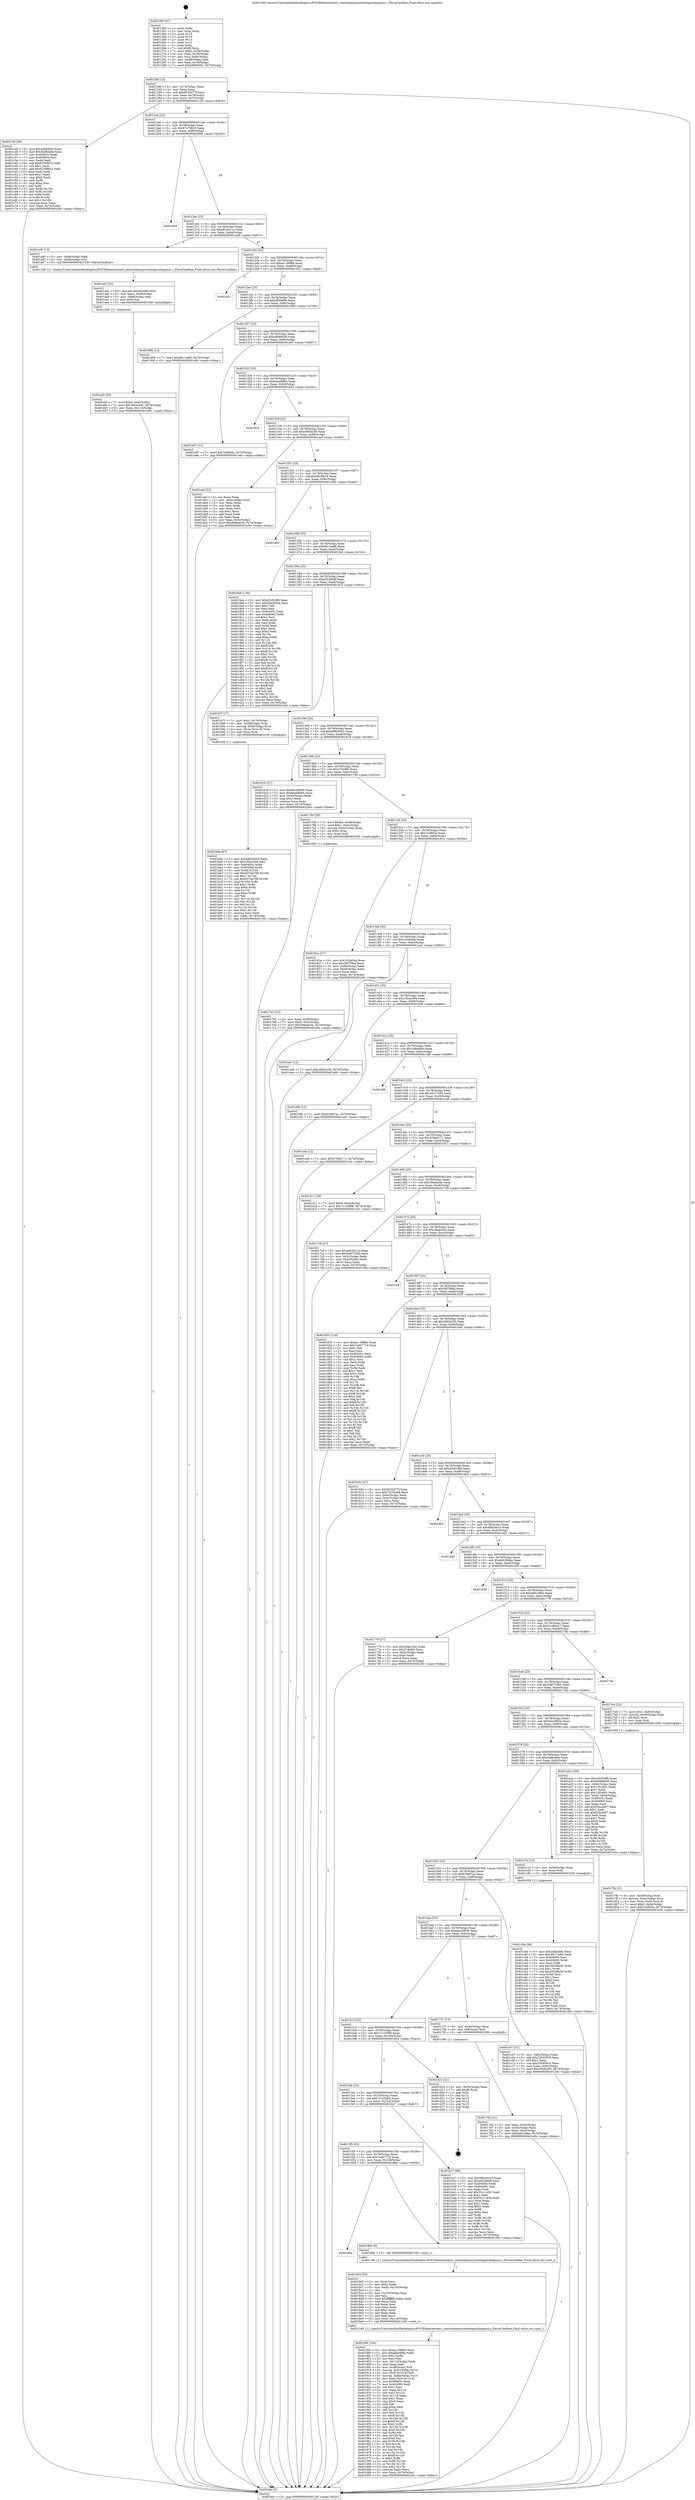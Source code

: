 digraph "0x401260" {
  label = "0x401260 (/mnt/c/Users/mathe/Desktop/tcc/POCII/binaries/extr_reactosbasesystemlogonuilogonui.c_ParseCmdline_Final-ollvm.out::main(0))"
  labelloc = "t"
  node[shape=record]

  Entry [label="",width=0.3,height=0.3,shape=circle,fillcolor=black,style=filled]
  "0x40128f" [label="{
     0x40128f [23]\l
     | [instrs]\l
     &nbsp;&nbsp;0x40128f \<+3\>: mov -0x74(%rbp),%eax\l
     &nbsp;&nbsp;0x401292 \<+2\>: mov %eax,%ecx\l
     &nbsp;&nbsp;0x401294 \<+6\>: sub $0x8533d77f,%ecx\l
     &nbsp;&nbsp;0x40129a \<+3\>: mov %eax,-0x78(%rbp)\l
     &nbsp;&nbsp;0x40129d \<+3\>: mov %ecx,-0x7c(%rbp)\l
     &nbsp;&nbsp;0x4012a0 \<+6\>: je 0000000000401c26 \<main+0x9c6\>\l
  }"]
  "0x401c26" [label="{
     0x401c26 [88]\l
     | [instrs]\l
     &nbsp;&nbsp;0x401c26 \<+5\>: mov $0x2dbd4bfc,%eax\l
     &nbsp;&nbsp;0x401c2b \<+5\>: mov $0x5ed6cbde,%ecx\l
     &nbsp;&nbsp;0x401c30 \<+7\>: mov 0x40405c,%edx\l
     &nbsp;&nbsp;0x401c37 \<+7\>: mov 0x404060,%esi\l
     &nbsp;&nbsp;0x401c3e \<+2\>: mov %edx,%edi\l
     &nbsp;&nbsp;0x401c40 \<+6\>: sub $0x62599f33,%edi\l
     &nbsp;&nbsp;0x401c46 \<+3\>: sub $0x1,%edi\l
     &nbsp;&nbsp;0x401c49 \<+6\>: add $0x62599f33,%edi\l
     &nbsp;&nbsp;0x401c4f \<+3\>: imul %edi,%edx\l
     &nbsp;&nbsp;0x401c52 \<+3\>: and $0x1,%edx\l
     &nbsp;&nbsp;0x401c55 \<+3\>: cmp $0x0,%edx\l
     &nbsp;&nbsp;0x401c58 \<+4\>: sete %r8b\l
     &nbsp;&nbsp;0x401c5c \<+3\>: cmp $0xa,%esi\l
     &nbsp;&nbsp;0x401c5f \<+4\>: setl %r9b\l
     &nbsp;&nbsp;0x401c63 \<+3\>: mov %r8b,%r10b\l
     &nbsp;&nbsp;0x401c66 \<+3\>: and %r9b,%r10b\l
     &nbsp;&nbsp;0x401c69 \<+3\>: xor %r9b,%r8b\l
     &nbsp;&nbsp;0x401c6c \<+3\>: or %r8b,%r10b\l
     &nbsp;&nbsp;0x401c6f \<+4\>: test $0x1,%r10b\l
     &nbsp;&nbsp;0x401c73 \<+3\>: cmovne %ecx,%eax\l
     &nbsp;&nbsp;0x401c76 \<+3\>: mov %eax,-0x74(%rbp)\l
     &nbsp;&nbsp;0x401c79 \<+5\>: jmp 0000000000401e0c \<main+0xbac\>\l
  }"]
  "0x4012a6" [label="{
     0x4012a6 [22]\l
     | [instrs]\l
     &nbsp;&nbsp;0x4012a6 \<+5\>: jmp 00000000004012ab \<main+0x4b\>\l
     &nbsp;&nbsp;0x4012ab \<+3\>: mov -0x78(%rbp),%eax\l
     &nbsp;&nbsp;0x4012ae \<+5\>: sub $0x87a79819,%eax\l
     &nbsp;&nbsp;0x4012b3 \<+3\>: mov %eax,-0x80(%rbp)\l
     &nbsp;&nbsp;0x4012b6 \<+6\>: je 00000000004016b9 \<main+0x459\>\l
  }"]
  Exit [label="",width=0.3,height=0.3,shape=circle,fillcolor=black,style=filled,peripheries=2]
  "0x4016b9" [label="{
     0x4016b9\l
  }", style=dashed]
  "0x4012bc" [label="{
     0x4012bc [25]\l
     | [instrs]\l
     &nbsp;&nbsp;0x4012bc \<+5\>: jmp 00000000004012c1 \<main+0x61\>\l
     &nbsp;&nbsp;0x4012c1 \<+3\>: mov -0x78(%rbp),%eax\l
     &nbsp;&nbsp;0x4012c4 \<+5\>: sub $0xa823e11e,%eax\l
     &nbsp;&nbsp;0x4012c9 \<+6\>: mov %eax,-0x84(%rbp)\l
     &nbsp;&nbsp;0x4012cf \<+6\>: je 0000000000401ad0 \<main+0x870\>\l
  }"]
  "0x401c8a" [label="{
     0x401c8a [94]\l
     | [instrs]\l
     &nbsp;&nbsp;0x401c8a \<+5\>: mov $0x2dbd4bfc,%ecx\l
     &nbsp;&nbsp;0x401c8f \<+5\>: mov $0x30c77e95,%edx\l
     &nbsp;&nbsp;0x401c94 \<+7\>: mov 0x40405c,%esi\l
     &nbsp;&nbsp;0x401c9b \<+8\>: mov 0x404060,%r8d\l
     &nbsp;&nbsp;0x401ca3 \<+3\>: mov %esi,%r9d\l
     &nbsp;&nbsp;0x401ca6 \<+7\>: add $0x35c08a36,%r9d\l
     &nbsp;&nbsp;0x401cad \<+4\>: sub $0x1,%r9d\l
     &nbsp;&nbsp;0x401cb1 \<+7\>: sub $0x35c08a36,%r9d\l
     &nbsp;&nbsp;0x401cb8 \<+4\>: imul %r9d,%esi\l
     &nbsp;&nbsp;0x401cbc \<+3\>: and $0x1,%esi\l
     &nbsp;&nbsp;0x401cbf \<+3\>: cmp $0x0,%esi\l
     &nbsp;&nbsp;0x401cc2 \<+4\>: sete %r10b\l
     &nbsp;&nbsp;0x401cc6 \<+4\>: cmp $0xa,%r8d\l
     &nbsp;&nbsp;0x401cca \<+4\>: setl %r11b\l
     &nbsp;&nbsp;0x401cce \<+3\>: mov %r10b,%bl\l
     &nbsp;&nbsp;0x401cd1 \<+3\>: and %r11b,%bl\l
     &nbsp;&nbsp;0x401cd4 \<+3\>: xor %r11b,%r10b\l
     &nbsp;&nbsp;0x401cd7 \<+3\>: or %r10b,%bl\l
     &nbsp;&nbsp;0x401cda \<+3\>: test $0x1,%bl\l
     &nbsp;&nbsp;0x401cdd \<+3\>: cmovne %edx,%ecx\l
     &nbsp;&nbsp;0x401ce0 \<+3\>: mov %ecx,-0x74(%rbp)\l
     &nbsp;&nbsp;0x401ce3 \<+5\>: jmp 0000000000401e0c \<main+0xbac\>\l
  }"]
  "0x401ad0" [label="{
     0x401ad0 [12]\l
     | [instrs]\l
     &nbsp;&nbsp;0x401ad0 \<+3\>: mov -0x48(%rbp),%edi\l
     &nbsp;&nbsp;0x401ad3 \<+4\>: mov -0x58(%rbp),%rsi\l
     &nbsp;&nbsp;0x401ad7 \<+5\>: call 0000000000401240 \<ParseCmdline\>\l
     | [calls]\l
     &nbsp;&nbsp;0x401240 \{1\} (/mnt/c/Users/mathe/Desktop/tcc/POCII/binaries/extr_reactosbasesystemlogonuilogonui.c_ParseCmdline_Final-ollvm.out::ParseCmdline)\l
  }"]
  "0x4012d5" [label="{
     0x4012d5 [25]\l
     | [instrs]\l
     &nbsp;&nbsp;0x4012d5 \<+5\>: jmp 00000000004012da \<main+0x7a\>\l
     &nbsp;&nbsp;0x4012da \<+3\>: mov -0x78(%rbp),%eax\l
     &nbsp;&nbsp;0x4012dd \<+5\>: sub $0xac13886a,%eax\l
     &nbsp;&nbsp;0x4012e2 \<+6\>: mov %eax,-0x88(%rbp)\l
     &nbsp;&nbsp;0x4012e8 \<+6\>: je 0000000000401d51 \<main+0xaf1\>\l
  }"]
  "0x401b9a" [label="{
     0x401b9a [97]\l
     | [instrs]\l
     &nbsp;&nbsp;0x401b9a \<+5\>: mov $0x48626e10,%edx\l
     &nbsp;&nbsp;0x401b9f \<+5\>: mov $0x192ac304,%esi\l
     &nbsp;&nbsp;0x401ba4 \<+8\>: mov 0x40405c,%r8d\l
     &nbsp;&nbsp;0x401bac \<+8\>: mov 0x404060,%r9d\l
     &nbsp;&nbsp;0x401bb4 \<+3\>: mov %r8d,%r10d\l
     &nbsp;&nbsp;0x401bb7 \<+7\>: add $0xd374a708,%r10d\l
     &nbsp;&nbsp;0x401bbe \<+4\>: sub $0x1,%r10d\l
     &nbsp;&nbsp;0x401bc2 \<+7\>: sub $0xd374a708,%r10d\l
     &nbsp;&nbsp;0x401bc9 \<+4\>: imul %r10d,%r8d\l
     &nbsp;&nbsp;0x401bcd \<+4\>: and $0x1,%r8d\l
     &nbsp;&nbsp;0x401bd1 \<+4\>: cmp $0x0,%r8d\l
     &nbsp;&nbsp;0x401bd5 \<+4\>: sete %r11b\l
     &nbsp;&nbsp;0x401bd9 \<+4\>: cmp $0xa,%r9d\l
     &nbsp;&nbsp;0x401bdd \<+3\>: setl %bl\l
     &nbsp;&nbsp;0x401be0 \<+3\>: mov %r11b,%r14b\l
     &nbsp;&nbsp;0x401be3 \<+3\>: and %bl,%r14b\l
     &nbsp;&nbsp;0x401be6 \<+3\>: xor %bl,%r11b\l
     &nbsp;&nbsp;0x401be9 \<+3\>: or %r11b,%r14b\l
     &nbsp;&nbsp;0x401bec \<+4\>: test $0x1,%r14b\l
     &nbsp;&nbsp;0x401bf0 \<+3\>: cmovne %esi,%edx\l
     &nbsp;&nbsp;0x401bf3 \<+3\>: mov %edx,-0x74(%rbp)\l
     &nbsp;&nbsp;0x401bf6 \<+5\>: jmp 0000000000401e0c \<main+0xbac\>\l
  }"]
  "0x401d51" [label="{
     0x401d51\l
  }", style=dashed]
  "0x4012ee" [label="{
     0x4012ee [25]\l
     | [instrs]\l
     &nbsp;&nbsp;0x4012ee \<+5\>: jmp 00000000004012f3 \<main+0x93\>\l
     &nbsp;&nbsp;0x4012f3 \<+3\>: mov -0x78(%rbp),%eax\l
     &nbsp;&nbsp;0x4012f6 \<+5\>: sub $0xafb94f9b,%eax\l
     &nbsp;&nbsp;0x4012fb \<+6\>: mov %eax,-0x8c(%rbp)\l
     &nbsp;&nbsp;0x401301 \<+6\>: je 0000000000401998 \<main+0x738\>\l
  }"]
  "0x401af3" [label="{
     0x401af3 [25]\l
     | [instrs]\l
     &nbsp;&nbsp;0x401af3 \<+7\>: movl $0x0,-0x6c(%rbp)\l
     &nbsp;&nbsp;0x401afa \<+7\>: movl $0x3fd3a305,-0x74(%rbp)\l
     &nbsp;&nbsp;0x401b01 \<+6\>: mov %eax,-0x114(%rbp)\l
     &nbsp;&nbsp;0x401b07 \<+5\>: jmp 0000000000401e0c \<main+0xbac\>\l
  }"]
  "0x401998" [label="{
     0x401998 [12]\l
     | [instrs]\l
     &nbsp;&nbsp;0x401998 \<+7\>: movl $0xd611a4f6,-0x74(%rbp)\l
     &nbsp;&nbsp;0x40199f \<+5\>: jmp 0000000000401e0c \<main+0xbac\>\l
  }"]
  "0x401307" [label="{
     0x401307 [25]\l
     | [instrs]\l
     &nbsp;&nbsp;0x401307 \<+5\>: jmp 000000000040130c \<main+0xac\>\l
     &nbsp;&nbsp;0x40130c \<+3\>: mov -0x78(%rbp),%eax\l
     &nbsp;&nbsp;0x40130f \<+5\>: sub $0xb9088506,%eax\l
     &nbsp;&nbsp;0x401314 \<+6\>: mov %eax,-0x90(%rbp)\l
     &nbsp;&nbsp;0x40131a \<+6\>: je 0000000000401a97 \<main+0x837\>\l
  }"]
  "0x401adc" [label="{
     0x401adc [23]\l
     | [instrs]\l
     &nbsp;&nbsp;0x401adc \<+10\>: movabs $0x4020b6,%rdi\l
     &nbsp;&nbsp;0x401ae6 \<+3\>: mov %eax,-0x68(%rbp)\l
     &nbsp;&nbsp;0x401ae9 \<+3\>: mov -0x68(%rbp),%esi\l
     &nbsp;&nbsp;0x401aec \<+2\>: mov $0x0,%al\l
     &nbsp;&nbsp;0x401aee \<+5\>: call 0000000000401040 \<printf@plt\>\l
     | [calls]\l
     &nbsp;&nbsp;0x401040 \{1\} (unknown)\l
  }"]
  "0x401a97" [label="{
     0x401a97 [12]\l
     | [instrs]\l
     &nbsp;&nbsp;0x401a97 \<+7\>: movl $0x7e3803a,-0x74(%rbp)\l
     &nbsp;&nbsp;0x401a9e \<+5\>: jmp 0000000000401e0c \<main+0xbac\>\l
  }"]
  "0x401320" [label="{
     0x401320 [25]\l
     | [instrs]\l
     &nbsp;&nbsp;0x401320 \<+5\>: jmp 0000000000401325 \<main+0xc5\>\l
     &nbsp;&nbsp;0x401325 \<+3\>: mov -0x78(%rbp),%eax\l
     &nbsp;&nbsp;0x401328 \<+5\>: sub $0xbea089b4,%eax\l
     &nbsp;&nbsp;0x40132d \<+6\>: mov %eax,-0x94(%rbp)\l
     &nbsp;&nbsp;0x401333 \<+6\>: je 0000000000401633 \<main+0x3d3\>\l
  }"]
  "0x4018f4" [label="{
     0x4018f4 [164]\l
     | [instrs]\l
     &nbsp;&nbsp;0x4018f4 \<+5\>: mov $0xac13886a,%ecx\l
     &nbsp;&nbsp;0x4018f9 \<+5\>: mov $0xafb94f9b,%edx\l
     &nbsp;&nbsp;0x4018fe \<+3\>: mov $0x1,%r8b\l
     &nbsp;&nbsp;0x401901 \<+2\>: xor %esi,%esi\l
     &nbsp;&nbsp;0x401903 \<+6\>: mov -0x110(%rbp),%edi\l
     &nbsp;&nbsp;0x401909 \<+3\>: imul %eax,%edi\l
     &nbsp;&nbsp;0x40190c \<+4\>: mov -0x58(%rbp),%r9\l
     &nbsp;&nbsp;0x401910 \<+4\>: movslq -0x5c(%rbp),%r10\l
     &nbsp;&nbsp;0x401914 \<+4\>: mov (%r9,%r10,8),%r9\l
     &nbsp;&nbsp;0x401918 \<+4\>: movslq -0x64(%rbp),%r10\l
     &nbsp;&nbsp;0x40191c \<+4\>: mov %edi,(%r9,%r10,4)\l
     &nbsp;&nbsp;0x401920 \<+7\>: mov 0x40405c,%eax\l
     &nbsp;&nbsp;0x401927 \<+7\>: mov 0x404060,%edi\l
     &nbsp;&nbsp;0x40192e \<+3\>: sub $0x1,%esi\l
     &nbsp;&nbsp;0x401931 \<+3\>: mov %eax,%r11d\l
     &nbsp;&nbsp;0x401934 \<+3\>: add %esi,%r11d\l
     &nbsp;&nbsp;0x401937 \<+4\>: imul %r11d,%eax\l
     &nbsp;&nbsp;0x40193b \<+3\>: and $0x1,%eax\l
     &nbsp;&nbsp;0x40193e \<+3\>: cmp $0x0,%eax\l
     &nbsp;&nbsp;0x401941 \<+3\>: sete %bl\l
     &nbsp;&nbsp;0x401944 \<+3\>: cmp $0xa,%edi\l
     &nbsp;&nbsp;0x401947 \<+4\>: setl %r14b\l
     &nbsp;&nbsp;0x40194b \<+3\>: mov %bl,%r15b\l
     &nbsp;&nbsp;0x40194e \<+4\>: xor $0xff,%r15b\l
     &nbsp;&nbsp;0x401952 \<+3\>: mov %r14b,%r12b\l
     &nbsp;&nbsp;0x401955 \<+4\>: xor $0xff,%r12b\l
     &nbsp;&nbsp;0x401959 \<+4\>: xor $0x0,%r8b\l
     &nbsp;&nbsp;0x40195d \<+3\>: mov %r15b,%r13b\l
     &nbsp;&nbsp;0x401960 \<+4\>: and $0x0,%r13b\l
     &nbsp;&nbsp;0x401964 \<+3\>: and %r8b,%bl\l
     &nbsp;&nbsp;0x401967 \<+3\>: mov %r12b,%al\l
     &nbsp;&nbsp;0x40196a \<+2\>: and $0x0,%al\l
     &nbsp;&nbsp;0x40196c \<+3\>: and %r8b,%r14b\l
     &nbsp;&nbsp;0x40196f \<+3\>: or %bl,%r13b\l
     &nbsp;&nbsp;0x401972 \<+3\>: or %r14b,%al\l
     &nbsp;&nbsp;0x401975 \<+3\>: xor %al,%r13b\l
     &nbsp;&nbsp;0x401978 \<+3\>: or %r12b,%r15b\l
     &nbsp;&nbsp;0x40197b \<+4\>: xor $0xff,%r15b\l
     &nbsp;&nbsp;0x40197f \<+4\>: or $0x0,%r8b\l
     &nbsp;&nbsp;0x401983 \<+3\>: and %r8b,%r15b\l
     &nbsp;&nbsp;0x401986 \<+3\>: or %r15b,%r13b\l
     &nbsp;&nbsp;0x401989 \<+4\>: test $0x1,%r13b\l
     &nbsp;&nbsp;0x40198d \<+3\>: cmovne %edx,%ecx\l
     &nbsp;&nbsp;0x401990 \<+3\>: mov %ecx,-0x74(%rbp)\l
     &nbsp;&nbsp;0x401993 \<+5\>: jmp 0000000000401e0c \<main+0xbac\>\l
  }"]
  "0x401633" [label="{
     0x401633\l
  }", style=dashed]
  "0x401339" [label="{
     0x401339 [25]\l
     | [instrs]\l
     &nbsp;&nbsp;0x401339 \<+5\>: jmp 000000000040133e \<main+0xde\>\l
     &nbsp;&nbsp;0x40133e \<+3\>: mov -0x78(%rbp),%eax\l
     &nbsp;&nbsp;0x401341 \<+5\>: sub $0xc0844e39,%eax\l
     &nbsp;&nbsp;0x401346 \<+6\>: mov %eax,-0x98(%rbp)\l
     &nbsp;&nbsp;0x40134c \<+6\>: je 0000000000401aaf \<main+0x84f\>\l
  }"]
  "0x4018c0" [label="{
     0x4018c0 [52]\l
     | [instrs]\l
     &nbsp;&nbsp;0x4018c0 \<+2\>: xor %ecx,%ecx\l
     &nbsp;&nbsp;0x4018c2 \<+5\>: mov $0x2,%edx\l
     &nbsp;&nbsp;0x4018c7 \<+6\>: mov %edx,-0x10c(%rbp)\l
     &nbsp;&nbsp;0x4018cd \<+1\>: cltd\l
     &nbsp;&nbsp;0x4018ce \<+6\>: mov -0x10c(%rbp),%esi\l
     &nbsp;&nbsp;0x4018d4 \<+2\>: idiv %esi\l
     &nbsp;&nbsp;0x4018d6 \<+6\>: imul $0xfffffffe,%edx,%edx\l
     &nbsp;&nbsp;0x4018dc \<+2\>: mov %ecx,%edi\l
     &nbsp;&nbsp;0x4018de \<+2\>: sub %edx,%edi\l
     &nbsp;&nbsp;0x4018e0 \<+2\>: mov %ecx,%edx\l
     &nbsp;&nbsp;0x4018e2 \<+3\>: sub $0x1,%edx\l
     &nbsp;&nbsp;0x4018e5 \<+2\>: add %edx,%edi\l
     &nbsp;&nbsp;0x4018e7 \<+2\>: sub %edi,%ecx\l
     &nbsp;&nbsp;0x4018e9 \<+6\>: mov %ecx,-0x110(%rbp)\l
     &nbsp;&nbsp;0x4018ef \<+5\>: call 0000000000401160 \<next_i\>\l
     | [calls]\l
     &nbsp;&nbsp;0x401160 \{1\} (/mnt/c/Users/mathe/Desktop/tcc/POCII/binaries/extr_reactosbasesystemlogonuilogonui.c_ParseCmdline_Final-ollvm.out::next_i)\l
  }"]
  "0x401aaf" [label="{
     0x401aaf [33]\l
     | [instrs]\l
     &nbsp;&nbsp;0x401aaf \<+2\>: xor %eax,%eax\l
     &nbsp;&nbsp;0x401ab1 \<+3\>: mov -0x5c(%rbp),%ecx\l
     &nbsp;&nbsp;0x401ab4 \<+2\>: mov %eax,%edx\l
     &nbsp;&nbsp;0x401ab6 \<+2\>: sub %ecx,%edx\l
     &nbsp;&nbsp;0x401ab8 \<+2\>: mov %eax,%ecx\l
     &nbsp;&nbsp;0x401aba \<+3\>: sub $0x1,%ecx\l
     &nbsp;&nbsp;0x401abd \<+2\>: add %ecx,%edx\l
     &nbsp;&nbsp;0x401abf \<+2\>: sub %edx,%eax\l
     &nbsp;&nbsp;0x401ac1 \<+3\>: mov %eax,-0x5c(%rbp)\l
     &nbsp;&nbsp;0x401ac4 \<+7\>: movl $0x398ade3b,-0x74(%rbp)\l
     &nbsp;&nbsp;0x401acb \<+5\>: jmp 0000000000401e0c \<main+0xbac\>\l
  }"]
  "0x401352" [label="{
     0x401352 [25]\l
     | [instrs]\l
     &nbsp;&nbsp;0x401352 \<+5\>: jmp 0000000000401357 \<main+0xf7\>\l
     &nbsp;&nbsp;0x401357 \<+3\>: mov -0x78(%rbp),%eax\l
     &nbsp;&nbsp;0x40135a \<+5\>: sub $0xc9c5fa1d,%eax\l
     &nbsp;&nbsp;0x40135f \<+6\>: mov %eax,-0x9c(%rbp)\l
     &nbsp;&nbsp;0x401365 \<+6\>: je 0000000000401d00 \<main+0xaa0\>\l
  }"]
  "0x40160e" [label="{
     0x40160e\l
  }", style=dashed]
  "0x401d00" [label="{
     0x401d00\l
  }", style=dashed]
  "0x40136b" [label="{
     0x40136b [25]\l
     | [instrs]\l
     &nbsp;&nbsp;0x40136b \<+5\>: jmp 0000000000401370 \<main+0x110\>\l
     &nbsp;&nbsp;0x401370 \<+3\>: mov -0x78(%rbp),%eax\l
     &nbsp;&nbsp;0x401373 \<+5\>: sub $0xd611a4f6,%eax\l
     &nbsp;&nbsp;0x401378 \<+6\>: mov %eax,-0xa0(%rbp)\l
     &nbsp;&nbsp;0x40137e \<+6\>: je 00000000004019a4 \<main+0x744\>\l
  }"]
  "0x4018bb" [label="{
     0x4018bb [5]\l
     | [instrs]\l
     &nbsp;&nbsp;0x4018bb \<+5\>: call 0000000000401160 \<next_i\>\l
     | [calls]\l
     &nbsp;&nbsp;0x401160 \{1\} (/mnt/c/Users/mathe/Desktop/tcc/POCII/binaries/extr_reactosbasesystemlogonuilogonui.c_ParseCmdline_Final-ollvm.out::next_i)\l
  }"]
  "0x4019a4" [label="{
     0x4019a4 [134]\l
     | [instrs]\l
     &nbsp;&nbsp;0x4019a4 \<+5\>: mov $0x43c918f8,%eax\l
     &nbsp;&nbsp;0x4019a9 \<+5\>: mov $0x5da28554,%ecx\l
     &nbsp;&nbsp;0x4019ae \<+2\>: mov $0x1,%dl\l
     &nbsp;&nbsp;0x4019b0 \<+2\>: xor %esi,%esi\l
     &nbsp;&nbsp;0x4019b2 \<+7\>: mov 0x40405c,%edi\l
     &nbsp;&nbsp;0x4019b9 \<+8\>: mov 0x404060,%r8d\l
     &nbsp;&nbsp;0x4019c1 \<+3\>: sub $0x1,%esi\l
     &nbsp;&nbsp;0x4019c4 \<+3\>: mov %edi,%r9d\l
     &nbsp;&nbsp;0x4019c7 \<+3\>: add %esi,%r9d\l
     &nbsp;&nbsp;0x4019ca \<+4\>: imul %r9d,%edi\l
     &nbsp;&nbsp;0x4019ce \<+3\>: and $0x1,%edi\l
     &nbsp;&nbsp;0x4019d1 \<+3\>: cmp $0x0,%edi\l
     &nbsp;&nbsp;0x4019d4 \<+4\>: sete %r10b\l
     &nbsp;&nbsp;0x4019d8 \<+4\>: cmp $0xa,%r8d\l
     &nbsp;&nbsp;0x4019dc \<+4\>: setl %r11b\l
     &nbsp;&nbsp;0x4019e0 \<+3\>: mov %r10b,%bl\l
     &nbsp;&nbsp;0x4019e3 \<+3\>: xor $0xff,%bl\l
     &nbsp;&nbsp;0x4019e6 \<+3\>: mov %r11b,%r14b\l
     &nbsp;&nbsp;0x4019e9 \<+4\>: xor $0xff,%r14b\l
     &nbsp;&nbsp;0x4019ed \<+3\>: xor $0x1,%dl\l
     &nbsp;&nbsp;0x4019f0 \<+3\>: mov %bl,%r15b\l
     &nbsp;&nbsp;0x4019f3 \<+4\>: and $0xff,%r15b\l
     &nbsp;&nbsp;0x4019f7 \<+3\>: and %dl,%r10b\l
     &nbsp;&nbsp;0x4019fa \<+3\>: mov %r14b,%r12b\l
     &nbsp;&nbsp;0x4019fd \<+4\>: and $0xff,%r12b\l
     &nbsp;&nbsp;0x401a01 \<+3\>: and %dl,%r11b\l
     &nbsp;&nbsp;0x401a04 \<+3\>: or %r10b,%r15b\l
     &nbsp;&nbsp;0x401a07 \<+3\>: or %r11b,%r12b\l
     &nbsp;&nbsp;0x401a0a \<+3\>: xor %r12b,%r15b\l
     &nbsp;&nbsp;0x401a0d \<+3\>: or %r14b,%bl\l
     &nbsp;&nbsp;0x401a10 \<+3\>: xor $0xff,%bl\l
     &nbsp;&nbsp;0x401a13 \<+3\>: or $0x1,%dl\l
     &nbsp;&nbsp;0x401a16 \<+2\>: and %dl,%bl\l
     &nbsp;&nbsp;0x401a18 \<+3\>: or %bl,%r15b\l
     &nbsp;&nbsp;0x401a1b \<+4\>: test $0x1,%r15b\l
     &nbsp;&nbsp;0x401a1f \<+3\>: cmovne %ecx,%eax\l
     &nbsp;&nbsp;0x401a22 \<+3\>: mov %eax,-0x74(%rbp)\l
     &nbsp;&nbsp;0x401a25 \<+5\>: jmp 0000000000401e0c \<main+0xbac\>\l
  }"]
  "0x401384" [label="{
     0x401384 [25]\l
     | [instrs]\l
     &nbsp;&nbsp;0x401384 \<+5\>: jmp 0000000000401389 \<main+0x129\>\l
     &nbsp;&nbsp;0x401389 \<+3\>: mov -0x78(%rbp),%eax\l
     &nbsp;&nbsp;0x40138c \<+5\>: sub $0xe0238edf,%eax\l
     &nbsp;&nbsp;0x401391 \<+6\>: mov %eax,-0xa4(%rbp)\l
     &nbsp;&nbsp;0x401397 \<+6\>: je 0000000000401b7f \<main+0x91f\>\l
  }"]
  "0x4015f5" [label="{
     0x4015f5 [25]\l
     | [instrs]\l
     &nbsp;&nbsp;0x4015f5 \<+5\>: jmp 00000000004015fa \<main+0x39a\>\l
     &nbsp;&nbsp;0x4015fa \<+3\>: mov -0x78(%rbp),%eax\l
     &nbsp;&nbsp;0x4015fd \<+5\>: sub $0x7a467719,%eax\l
     &nbsp;&nbsp;0x401602 \<+6\>: mov %eax,-0x108(%rbp)\l
     &nbsp;&nbsp;0x401608 \<+6\>: je 00000000004018bb \<main+0x65b\>\l
  }"]
  "0x401b7f" [label="{
     0x401b7f [27]\l
     | [instrs]\l
     &nbsp;&nbsp;0x401b7f \<+7\>: movl $0x1,-0x70(%rbp)\l
     &nbsp;&nbsp;0x401b86 \<+4\>: mov -0x58(%rbp),%rax\l
     &nbsp;&nbsp;0x401b8a \<+4\>: movslq -0x6c(%rbp),%rcx\l
     &nbsp;&nbsp;0x401b8e \<+4\>: mov (%rax,%rcx,8),%rax\l
     &nbsp;&nbsp;0x401b92 \<+3\>: mov %rax,%rdi\l
     &nbsp;&nbsp;0x401b95 \<+5\>: call 0000000000401030 \<free@plt\>\l
     | [calls]\l
     &nbsp;&nbsp;0x401030 \{1\} (unknown)\l
  }"]
  "0x40139d" [label="{
     0x40139d [25]\l
     | [instrs]\l
     &nbsp;&nbsp;0x40139d \<+5\>: jmp 00000000004013a2 \<main+0x142\>\l
     &nbsp;&nbsp;0x4013a2 \<+3\>: mov -0x78(%rbp),%eax\l
     &nbsp;&nbsp;0x4013a5 \<+5\>: sub $0xe990d062,%eax\l
     &nbsp;&nbsp;0x4013aa \<+6\>: mov %eax,-0xa8(%rbp)\l
     &nbsp;&nbsp;0x4013b0 \<+6\>: je 0000000000401618 \<main+0x3b8\>\l
  }"]
  "0x401b27" [label="{
     0x401b27 [88]\l
     | [instrs]\l
     &nbsp;&nbsp;0x401b27 \<+5\>: mov $0x48626e10,%eax\l
     &nbsp;&nbsp;0x401b2c \<+5\>: mov $0xe0238edf,%ecx\l
     &nbsp;&nbsp;0x401b31 \<+7\>: mov 0x40405c,%edx\l
     &nbsp;&nbsp;0x401b38 \<+7\>: mov 0x404060,%esi\l
     &nbsp;&nbsp;0x401b3f \<+2\>: mov %edx,%edi\l
     &nbsp;&nbsp;0x401b41 \<+6\>: add $0x55c11450,%edi\l
     &nbsp;&nbsp;0x401b47 \<+3\>: sub $0x1,%edi\l
     &nbsp;&nbsp;0x401b4a \<+6\>: sub $0x55c11450,%edi\l
     &nbsp;&nbsp;0x401b50 \<+3\>: imul %edi,%edx\l
     &nbsp;&nbsp;0x401b53 \<+3\>: and $0x1,%edx\l
     &nbsp;&nbsp;0x401b56 \<+3\>: cmp $0x0,%edx\l
     &nbsp;&nbsp;0x401b59 \<+4\>: sete %r8b\l
     &nbsp;&nbsp;0x401b5d \<+3\>: cmp $0xa,%esi\l
     &nbsp;&nbsp;0x401b60 \<+4\>: setl %r9b\l
     &nbsp;&nbsp;0x401b64 \<+3\>: mov %r8b,%r10b\l
     &nbsp;&nbsp;0x401b67 \<+3\>: and %r9b,%r10b\l
     &nbsp;&nbsp;0x401b6a \<+3\>: xor %r9b,%r8b\l
     &nbsp;&nbsp;0x401b6d \<+3\>: or %r8b,%r10b\l
     &nbsp;&nbsp;0x401b70 \<+4\>: test $0x1,%r10b\l
     &nbsp;&nbsp;0x401b74 \<+3\>: cmovne %ecx,%eax\l
     &nbsp;&nbsp;0x401b77 \<+3\>: mov %eax,-0x74(%rbp)\l
     &nbsp;&nbsp;0x401b7a \<+5\>: jmp 0000000000401e0c \<main+0xbac\>\l
  }"]
  "0x401618" [label="{
     0x401618 [27]\l
     | [instrs]\l
     &nbsp;&nbsp;0x401618 \<+5\>: mov $0x6bc30659,%eax\l
     &nbsp;&nbsp;0x40161d \<+5\>: mov $0xbea089b4,%ecx\l
     &nbsp;&nbsp;0x401622 \<+3\>: mov -0x30(%rbp),%edx\l
     &nbsp;&nbsp;0x401625 \<+3\>: cmp $0x2,%edx\l
     &nbsp;&nbsp;0x401628 \<+3\>: cmovne %ecx,%eax\l
     &nbsp;&nbsp;0x40162b \<+3\>: mov %eax,-0x74(%rbp)\l
     &nbsp;&nbsp;0x40162e \<+5\>: jmp 0000000000401e0c \<main+0xbac\>\l
  }"]
  "0x4013b6" [label="{
     0x4013b6 [25]\l
     | [instrs]\l
     &nbsp;&nbsp;0x4013b6 \<+5\>: jmp 00000000004013bb \<main+0x15b\>\l
     &nbsp;&nbsp;0x4013bb \<+3\>: mov -0x78(%rbp),%eax\l
     &nbsp;&nbsp;0x4013be \<+5\>: sub $0x27dcf6b,%eax\l
     &nbsp;&nbsp;0x4013c3 \<+6\>: mov %eax,-0xac(%rbp)\l
     &nbsp;&nbsp;0x4013c9 \<+6\>: je 0000000000401794 \<main+0x534\>\l
  }"]
  "0x401e0c" [label="{
     0x401e0c [5]\l
     | [instrs]\l
     &nbsp;&nbsp;0x401e0c \<+5\>: jmp 000000000040128f \<main+0x2f\>\l
  }"]
  "0x401260" [label="{
     0x401260 [47]\l
     | [instrs]\l
     &nbsp;&nbsp;0x401260 \<+1\>: push %rbp\l
     &nbsp;&nbsp;0x401261 \<+3\>: mov %rsp,%rbp\l
     &nbsp;&nbsp;0x401264 \<+2\>: push %r15\l
     &nbsp;&nbsp;0x401266 \<+2\>: push %r14\l
     &nbsp;&nbsp;0x401268 \<+2\>: push %r13\l
     &nbsp;&nbsp;0x40126a \<+2\>: push %r12\l
     &nbsp;&nbsp;0x40126c \<+1\>: push %rbx\l
     &nbsp;&nbsp;0x40126d \<+7\>: sub $0xf8,%rsp\l
     &nbsp;&nbsp;0x401274 \<+7\>: movl $0x0,-0x34(%rbp)\l
     &nbsp;&nbsp;0x40127b \<+3\>: mov %edi,-0x38(%rbp)\l
     &nbsp;&nbsp;0x40127e \<+4\>: mov %rsi,-0x40(%rbp)\l
     &nbsp;&nbsp;0x401282 \<+3\>: mov -0x38(%rbp),%edi\l
     &nbsp;&nbsp;0x401285 \<+3\>: mov %edi,-0x30(%rbp)\l
     &nbsp;&nbsp;0x401288 \<+7\>: movl $0xe990d062,-0x74(%rbp)\l
  }"]
  "0x4015dc" [label="{
     0x4015dc [25]\l
     | [instrs]\l
     &nbsp;&nbsp;0x4015dc \<+5\>: jmp 00000000004015e1 \<main+0x381\>\l
     &nbsp;&nbsp;0x4015e1 \<+3\>: mov -0x78(%rbp),%eax\l
     &nbsp;&nbsp;0x4015e4 \<+5\>: sub $0x72105ab4,%eax\l
     &nbsp;&nbsp;0x4015e9 \<+6\>: mov %eax,-0x104(%rbp)\l
     &nbsp;&nbsp;0x4015ef \<+6\>: je 0000000000401b27 \<main+0x8c7\>\l
  }"]
  "0x401794" [label="{
     0x401794 [30]\l
     | [instrs]\l
     &nbsp;&nbsp;0x401794 \<+7\>: movl $0x64,-0x48(%rbp)\l
     &nbsp;&nbsp;0x40179b \<+7\>: movl $0x1,-0x4c(%rbp)\l
     &nbsp;&nbsp;0x4017a2 \<+4\>: movslq -0x4c(%rbp),%rax\l
     &nbsp;&nbsp;0x4017a6 \<+4\>: shl $0x3,%rax\l
     &nbsp;&nbsp;0x4017aa \<+3\>: mov %rax,%rdi\l
     &nbsp;&nbsp;0x4017ad \<+5\>: call 0000000000401050 \<malloc@plt\>\l
     | [calls]\l
     &nbsp;&nbsp;0x401050 \{1\} (unknown)\l
  }"]
  "0x4013cf" [label="{
     0x4013cf [25]\l
     | [instrs]\l
     &nbsp;&nbsp;0x4013cf \<+5\>: jmp 00000000004013d4 \<main+0x174\>\l
     &nbsp;&nbsp;0x4013d4 \<+3\>: mov -0x78(%rbp),%eax\l
     &nbsp;&nbsp;0x4013d7 \<+5\>: sub $0x7e3803a,%eax\l
     &nbsp;&nbsp;0x4013dc \<+6\>: mov %eax,-0xb0(%rbp)\l
     &nbsp;&nbsp;0x4013e2 \<+6\>: je 000000000040181a \<main+0x5ba\>\l
  }"]
  "0x401d24" [label="{
     0x401d24 [21]\l
     | [instrs]\l
     &nbsp;&nbsp;0x401d24 \<+3\>: mov -0x34(%rbp),%eax\l
     &nbsp;&nbsp;0x401d27 \<+7\>: add $0xf8,%rsp\l
     &nbsp;&nbsp;0x401d2e \<+1\>: pop %rbx\l
     &nbsp;&nbsp;0x401d2f \<+2\>: pop %r12\l
     &nbsp;&nbsp;0x401d31 \<+2\>: pop %r13\l
     &nbsp;&nbsp;0x401d33 \<+2\>: pop %r14\l
     &nbsp;&nbsp;0x401d35 \<+2\>: pop %r15\l
     &nbsp;&nbsp;0x401d37 \<+1\>: pop %rbp\l
     &nbsp;&nbsp;0x401d38 \<+1\>: ret\l
  }"]
  "0x40181a" [label="{
     0x40181a [27]\l
     | [instrs]\l
     &nbsp;&nbsp;0x40181a \<+5\>: mov $0x101fe30a,%eax\l
     &nbsp;&nbsp;0x40181f \<+5\>: mov $0x3f67f9bd,%ecx\l
     &nbsp;&nbsp;0x401824 \<+3\>: mov -0x64(%rbp),%edx\l
     &nbsp;&nbsp;0x401827 \<+3\>: cmp -0x60(%rbp),%edx\l
     &nbsp;&nbsp;0x40182a \<+3\>: cmovl %ecx,%eax\l
     &nbsp;&nbsp;0x40182d \<+3\>: mov %eax,-0x74(%rbp)\l
     &nbsp;&nbsp;0x401830 \<+5\>: jmp 0000000000401e0c \<main+0xbac\>\l
  }"]
  "0x4013e8" [label="{
     0x4013e8 [25]\l
     | [instrs]\l
     &nbsp;&nbsp;0x4013e8 \<+5\>: jmp 00000000004013ed \<main+0x18d\>\l
     &nbsp;&nbsp;0x4013ed \<+3\>: mov -0x78(%rbp),%eax\l
     &nbsp;&nbsp;0x4013f0 \<+5\>: sub $0x101fe30a,%eax\l
     &nbsp;&nbsp;0x4013f5 \<+6\>: mov %eax,-0xb4(%rbp)\l
     &nbsp;&nbsp;0x4013fb \<+6\>: je 0000000000401aa3 \<main+0x843\>\l
  }"]
  "0x4017fb" [label="{
     0x4017fb [31]\l
     | [instrs]\l
     &nbsp;&nbsp;0x4017fb \<+4\>: mov -0x58(%rbp),%rdi\l
     &nbsp;&nbsp;0x4017ff \<+4\>: movslq -0x5c(%rbp),%rcx\l
     &nbsp;&nbsp;0x401803 \<+4\>: mov %rax,(%rdi,%rcx,8)\l
     &nbsp;&nbsp;0x401807 \<+7\>: movl $0x0,-0x64(%rbp)\l
     &nbsp;&nbsp;0x40180e \<+7\>: movl $0x7e3803a,-0x74(%rbp)\l
     &nbsp;&nbsp;0x401815 \<+5\>: jmp 0000000000401e0c \<main+0xbac\>\l
  }"]
  "0x401aa3" [label="{
     0x401aa3 [12]\l
     | [instrs]\l
     &nbsp;&nbsp;0x401aa3 \<+7\>: movl $0xc0844e39,-0x74(%rbp)\l
     &nbsp;&nbsp;0x401aaa \<+5\>: jmp 0000000000401e0c \<main+0xbac\>\l
  }"]
  "0x401401" [label="{
     0x401401 [25]\l
     | [instrs]\l
     &nbsp;&nbsp;0x401401 \<+5\>: jmp 0000000000401406 \<main+0x1a6\>\l
     &nbsp;&nbsp;0x401406 \<+3\>: mov -0x78(%rbp),%eax\l
     &nbsp;&nbsp;0x401409 \<+5\>: sub $0x192ac304,%eax\l
     &nbsp;&nbsp;0x40140e \<+6\>: mov %eax,-0xb8(%rbp)\l
     &nbsp;&nbsp;0x401414 \<+6\>: je 0000000000401bfb \<main+0x99b\>\l
  }"]
  "0x4017b2" [label="{
     0x4017b2 [23]\l
     | [instrs]\l
     &nbsp;&nbsp;0x4017b2 \<+4\>: mov %rax,-0x58(%rbp)\l
     &nbsp;&nbsp;0x4017b6 \<+7\>: movl $0x0,-0x5c(%rbp)\l
     &nbsp;&nbsp;0x4017bd \<+7\>: movl $0x398ade3b,-0x74(%rbp)\l
     &nbsp;&nbsp;0x4017c4 \<+5\>: jmp 0000000000401e0c \<main+0xbac\>\l
  }"]
  "0x401bfb" [label="{
     0x401bfb [12]\l
     | [instrs]\l
     &nbsp;&nbsp;0x401bfb \<+7\>: movl $0x62fe07ac,-0x74(%rbp)\l
     &nbsp;&nbsp;0x401c02 \<+5\>: jmp 0000000000401e0c \<main+0xbac\>\l
  }"]
  "0x40141a" [label="{
     0x40141a [25]\l
     | [instrs]\l
     &nbsp;&nbsp;0x40141a \<+5\>: jmp 000000000040141f \<main+0x1bf\>\l
     &nbsp;&nbsp;0x40141f \<+3\>: mov -0x78(%rbp),%eax\l
     &nbsp;&nbsp;0x401422 \<+5\>: sub $0x2dbd4bfc,%eax\l
     &nbsp;&nbsp;0x401427 \<+6\>: mov %eax,-0xbc(%rbp)\l
     &nbsp;&nbsp;0x40142d \<+6\>: je 0000000000401df9 \<main+0xb99\>\l
  }"]
  "0x401764" [label="{
     0x401764 [21]\l
     | [instrs]\l
     &nbsp;&nbsp;0x401764 \<+3\>: mov %eax,-0x44(%rbp)\l
     &nbsp;&nbsp;0x401767 \<+3\>: mov -0x44(%rbp),%eax\l
     &nbsp;&nbsp;0x40176a \<+3\>: mov %eax,-0x2c(%rbp)\l
     &nbsp;&nbsp;0x40176d \<+7\>: movl $0x4d61e6be,-0x74(%rbp)\l
     &nbsp;&nbsp;0x401774 \<+5\>: jmp 0000000000401e0c \<main+0xbac\>\l
  }"]
  "0x401df9" [label="{
     0x401df9\l
  }", style=dashed]
  "0x401433" [label="{
     0x401433 [25]\l
     | [instrs]\l
     &nbsp;&nbsp;0x401433 \<+5\>: jmp 0000000000401438 \<main+0x1d8\>\l
     &nbsp;&nbsp;0x401438 \<+3\>: mov -0x78(%rbp),%eax\l
     &nbsp;&nbsp;0x40143b \<+5\>: sub $0x30c77e95,%eax\l
     &nbsp;&nbsp;0x401440 \<+6\>: mov %eax,-0xc0(%rbp)\l
     &nbsp;&nbsp;0x401446 \<+6\>: je 0000000000401ce8 \<main+0xa88\>\l
  }"]
  "0x4015c3" [label="{
     0x4015c3 [25]\l
     | [instrs]\l
     &nbsp;&nbsp;0x4015c3 \<+5\>: jmp 00000000004015c8 \<main+0x368\>\l
     &nbsp;&nbsp;0x4015c8 \<+3\>: mov -0x78(%rbp),%eax\l
     &nbsp;&nbsp;0x4015cb \<+5\>: sub $0x711208f6,%eax\l
     &nbsp;&nbsp;0x4015d0 \<+6\>: mov %eax,-0x100(%rbp)\l
     &nbsp;&nbsp;0x4015d6 \<+6\>: je 0000000000401d24 \<main+0xac4\>\l
  }"]
  "0x401ce8" [label="{
     0x401ce8 [12]\l
     | [instrs]\l
     &nbsp;&nbsp;0x401ce8 \<+7\>: movl $0x3784d171,-0x74(%rbp)\l
     &nbsp;&nbsp;0x401cef \<+5\>: jmp 0000000000401e0c \<main+0xbac\>\l
  }"]
  "0x40144c" [label="{
     0x40144c [25]\l
     | [instrs]\l
     &nbsp;&nbsp;0x40144c \<+5\>: jmp 0000000000401451 \<main+0x1f1\>\l
     &nbsp;&nbsp;0x401451 \<+3\>: mov -0x78(%rbp),%eax\l
     &nbsp;&nbsp;0x401454 \<+5\>: sub $0x3784d171,%eax\l
     &nbsp;&nbsp;0x401459 \<+6\>: mov %eax,-0xc4(%rbp)\l
     &nbsp;&nbsp;0x40145f \<+6\>: je 0000000000401d11 \<main+0xab1\>\l
  }"]
  "0x401757" [label="{
     0x401757 [13]\l
     | [instrs]\l
     &nbsp;&nbsp;0x401757 \<+4\>: mov -0x40(%rbp),%rax\l
     &nbsp;&nbsp;0x40175b \<+4\>: mov 0x8(%rax),%rdi\l
     &nbsp;&nbsp;0x40175f \<+5\>: call 0000000000401060 \<atoi@plt\>\l
     | [calls]\l
     &nbsp;&nbsp;0x401060 \{1\} (unknown)\l
  }"]
  "0x401d11" [label="{
     0x401d11 [19]\l
     | [instrs]\l
     &nbsp;&nbsp;0x401d11 \<+7\>: movl $0x0,-0x34(%rbp)\l
     &nbsp;&nbsp;0x401d18 \<+7\>: movl $0x711208f6,-0x74(%rbp)\l
     &nbsp;&nbsp;0x401d1f \<+5\>: jmp 0000000000401e0c \<main+0xbac\>\l
  }"]
  "0x401465" [label="{
     0x401465 [25]\l
     | [instrs]\l
     &nbsp;&nbsp;0x401465 \<+5\>: jmp 000000000040146a \<main+0x20a\>\l
     &nbsp;&nbsp;0x40146a \<+3\>: mov -0x78(%rbp),%eax\l
     &nbsp;&nbsp;0x40146d \<+5\>: sub $0x398ade3b,%eax\l
     &nbsp;&nbsp;0x401472 \<+6\>: mov %eax,-0xc8(%rbp)\l
     &nbsp;&nbsp;0x401478 \<+6\>: je 00000000004017c9 \<main+0x569\>\l
  }"]
  "0x4015aa" [label="{
     0x4015aa [25]\l
     | [instrs]\l
     &nbsp;&nbsp;0x4015aa \<+5\>: jmp 00000000004015af \<main+0x34f\>\l
     &nbsp;&nbsp;0x4015af \<+3\>: mov -0x78(%rbp),%eax\l
     &nbsp;&nbsp;0x4015b2 \<+5\>: sub $0x6bc30659,%eax\l
     &nbsp;&nbsp;0x4015b7 \<+6\>: mov %eax,-0xfc(%rbp)\l
     &nbsp;&nbsp;0x4015bd \<+6\>: je 0000000000401757 \<main+0x4f7\>\l
  }"]
  "0x4017c9" [label="{
     0x4017c9 [27]\l
     | [instrs]\l
     &nbsp;&nbsp;0x4017c9 \<+5\>: mov $0xa823e11e,%eax\l
     &nbsp;&nbsp;0x4017ce \<+5\>: mov $0x5a871945,%ecx\l
     &nbsp;&nbsp;0x4017d3 \<+3\>: mov -0x5c(%rbp),%edx\l
     &nbsp;&nbsp;0x4017d6 \<+3\>: cmp -0x4c(%rbp),%edx\l
     &nbsp;&nbsp;0x4017d9 \<+3\>: cmovl %ecx,%eax\l
     &nbsp;&nbsp;0x4017dc \<+3\>: mov %eax,-0x74(%rbp)\l
     &nbsp;&nbsp;0x4017df \<+5\>: jmp 0000000000401e0c \<main+0xbac\>\l
  }"]
  "0x40147e" [label="{
     0x40147e [25]\l
     | [instrs]\l
     &nbsp;&nbsp;0x40147e \<+5\>: jmp 0000000000401483 \<main+0x223\>\l
     &nbsp;&nbsp;0x401483 \<+3\>: mov -0x78(%rbp),%eax\l
     &nbsp;&nbsp;0x401486 \<+5\>: sub $0x39aec0a5,%eax\l
     &nbsp;&nbsp;0x40148b \<+6\>: mov %eax,-0xcc(%rbp)\l
     &nbsp;&nbsp;0x401491 \<+6\>: je 0000000000401cf4 \<main+0xa94\>\l
  }"]
  "0x401c07" [label="{
     0x401c07 [31]\l
     | [instrs]\l
     &nbsp;&nbsp;0x401c07 \<+3\>: mov -0x6c(%rbp),%eax\l
     &nbsp;&nbsp;0x401c0a \<+5\>: add $0x23040918,%eax\l
     &nbsp;&nbsp;0x401c0f \<+3\>: add $0x1,%eax\l
     &nbsp;&nbsp;0x401c12 \<+5\>: sub $0x23040918,%eax\l
     &nbsp;&nbsp;0x401c17 \<+3\>: mov %eax,-0x6c(%rbp)\l
     &nbsp;&nbsp;0x401c1a \<+7\>: movl $0x3fd3a305,-0x74(%rbp)\l
     &nbsp;&nbsp;0x401c21 \<+5\>: jmp 0000000000401e0c \<main+0xbac\>\l
  }"]
  "0x401cf4" [label="{
     0x401cf4\l
  }", style=dashed]
  "0x401497" [label="{
     0x401497 [25]\l
     | [instrs]\l
     &nbsp;&nbsp;0x401497 \<+5\>: jmp 000000000040149c \<main+0x23c\>\l
     &nbsp;&nbsp;0x40149c \<+3\>: mov -0x78(%rbp),%eax\l
     &nbsp;&nbsp;0x40149f \<+5\>: sub $0x3f67f9bd,%eax\l
     &nbsp;&nbsp;0x4014a4 \<+6\>: mov %eax,-0xd0(%rbp)\l
     &nbsp;&nbsp;0x4014aa \<+6\>: je 0000000000401835 \<main+0x5d5\>\l
  }"]
  "0x401591" [label="{
     0x401591 [25]\l
     | [instrs]\l
     &nbsp;&nbsp;0x401591 \<+5\>: jmp 0000000000401596 \<main+0x336\>\l
     &nbsp;&nbsp;0x401596 \<+3\>: mov -0x78(%rbp),%eax\l
     &nbsp;&nbsp;0x401599 \<+5\>: sub $0x62fe07ac,%eax\l
     &nbsp;&nbsp;0x40159e \<+6\>: mov %eax,-0xf8(%rbp)\l
     &nbsp;&nbsp;0x4015a4 \<+6\>: je 0000000000401c07 \<main+0x9a7\>\l
  }"]
  "0x401835" [label="{
     0x401835 [134]\l
     | [instrs]\l
     &nbsp;&nbsp;0x401835 \<+5\>: mov $0xac13886a,%eax\l
     &nbsp;&nbsp;0x40183a \<+5\>: mov $0x7a467719,%ecx\l
     &nbsp;&nbsp;0x40183f \<+2\>: mov $0x1,%dl\l
     &nbsp;&nbsp;0x401841 \<+2\>: xor %esi,%esi\l
     &nbsp;&nbsp;0x401843 \<+7\>: mov 0x40405c,%edi\l
     &nbsp;&nbsp;0x40184a \<+8\>: mov 0x404060,%r8d\l
     &nbsp;&nbsp;0x401852 \<+3\>: sub $0x1,%esi\l
     &nbsp;&nbsp;0x401855 \<+3\>: mov %edi,%r9d\l
     &nbsp;&nbsp;0x401858 \<+3\>: add %esi,%r9d\l
     &nbsp;&nbsp;0x40185b \<+4\>: imul %r9d,%edi\l
     &nbsp;&nbsp;0x40185f \<+3\>: and $0x1,%edi\l
     &nbsp;&nbsp;0x401862 \<+3\>: cmp $0x0,%edi\l
     &nbsp;&nbsp;0x401865 \<+4\>: sete %r10b\l
     &nbsp;&nbsp;0x401869 \<+4\>: cmp $0xa,%r8d\l
     &nbsp;&nbsp;0x40186d \<+4\>: setl %r11b\l
     &nbsp;&nbsp;0x401871 \<+3\>: mov %r10b,%bl\l
     &nbsp;&nbsp;0x401874 \<+3\>: xor $0xff,%bl\l
     &nbsp;&nbsp;0x401877 \<+3\>: mov %r11b,%r14b\l
     &nbsp;&nbsp;0x40187a \<+4\>: xor $0xff,%r14b\l
     &nbsp;&nbsp;0x40187e \<+3\>: xor $0x1,%dl\l
     &nbsp;&nbsp;0x401881 \<+3\>: mov %bl,%r15b\l
     &nbsp;&nbsp;0x401884 \<+4\>: and $0xff,%r15b\l
     &nbsp;&nbsp;0x401888 \<+3\>: and %dl,%r10b\l
     &nbsp;&nbsp;0x40188b \<+3\>: mov %r14b,%r12b\l
     &nbsp;&nbsp;0x40188e \<+4\>: and $0xff,%r12b\l
     &nbsp;&nbsp;0x401892 \<+3\>: and %dl,%r11b\l
     &nbsp;&nbsp;0x401895 \<+3\>: or %r10b,%r15b\l
     &nbsp;&nbsp;0x401898 \<+3\>: or %r11b,%r12b\l
     &nbsp;&nbsp;0x40189b \<+3\>: xor %r12b,%r15b\l
     &nbsp;&nbsp;0x40189e \<+3\>: or %r14b,%bl\l
     &nbsp;&nbsp;0x4018a1 \<+3\>: xor $0xff,%bl\l
     &nbsp;&nbsp;0x4018a4 \<+3\>: or $0x1,%dl\l
     &nbsp;&nbsp;0x4018a7 \<+2\>: and %dl,%bl\l
     &nbsp;&nbsp;0x4018a9 \<+3\>: or %bl,%r15b\l
     &nbsp;&nbsp;0x4018ac \<+4\>: test $0x1,%r15b\l
     &nbsp;&nbsp;0x4018b0 \<+3\>: cmovne %ecx,%eax\l
     &nbsp;&nbsp;0x4018b3 \<+3\>: mov %eax,-0x74(%rbp)\l
     &nbsp;&nbsp;0x4018b6 \<+5\>: jmp 0000000000401e0c \<main+0xbac\>\l
  }"]
  "0x4014b0" [label="{
     0x4014b0 [25]\l
     | [instrs]\l
     &nbsp;&nbsp;0x4014b0 \<+5\>: jmp 00000000004014b5 \<main+0x255\>\l
     &nbsp;&nbsp;0x4014b5 \<+3\>: mov -0x78(%rbp),%eax\l
     &nbsp;&nbsp;0x4014b8 \<+5\>: sub $0x3fd3a305,%eax\l
     &nbsp;&nbsp;0x4014bd \<+6\>: mov %eax,-0xd4(%rbp)\l
     &nbsp;&nbsp;0x4014c3 \<+6\>: je 0000000000401b0c \<main+0x8ac\>\l
  }"]
  "0x401c7e" [label="{
     0x401c7e [12]\l
     | [instrs]\l
     &nbsp;&nbsp;0x401c7e \<+4\>: mov -0x58(%rbp),%rax\l
     &nbsp;&nbsp;0x401c82 \<+3\>: mov %rax,%rdi\l
     &nbsp;&nbsp;0x401c85 \<+5\>: call 0000000000401030 \<free@plt\>\l
     | [calls]\l
     &nbsp;&nbsp;0x401030 \{1\} (unknown)\l
  }"]
  "0x401b0c" [label="{
     0x401b0c [27]\l
     | [instrs]\l
     &nbsp;&nbsp;0x401b0c \<+5\>: mov $0x8533d77f,%eax\l
     &nbsp;&nbsp;0x401b11 \<+5\>: mov $0x72105ab4,%ecx\l
     &nbsp;&nbsp;0x401b16 \<+3\>: mov -0x6c(%rbp),%edx\l
     &nbsp;&nbsp;0x401b19 \<+3\>: cmp -0x4c(%rbp),%edx\l
     &nbsp;&nbsp;0x401b1c \<+3\>: cmovl %ecx,%eax\l
     &nbsp;&nbsp;0x401b1f \<+3\>: mov %eax,-0x74(%rbp)\l
     &nbsp;&nbsp;0x401b22 \<+5\>: jmp 0000000000401e0c \<main+0xbac\>\l
  }"]
  "0x4014c9" [label="{
     0x4014c9 [25]\l
     | [instrs]\l
     &nbsp;&nbsp;0x4014c9 \<+5\>: jmp 00000000004014ce \<main+0x26e\>\l
     &nbsp;&nbsp;0x4014ce \<+3\>: mov -0x78(%rbp),%eax\l
     &nbsp;&nbsp;0x4014d1 \<+5\>: sub $0x43c918f8,%eax\l
     &nbsp;&nbsp;0x4014d6 \<+6\>: mov %eax,-0xd8(%rbp)\l
     &nbsp;&nbsp;0x4014dc \<+6\>: je 0000000000401db3 \<main+0xb53\>\l
  }"]
  "0x401578" [label="{
     0x401578 [25]\l
     | [instrs]\l
     &nbsp;&nbsp;0x401578 \<+5\>: jmp 000000000040157d \<main+0x31d\>\l
     &nbsp;&nbsp;0x40157d \<+3\>: mov -0x78(%rbp),%eax\l
     &nbsp;&nbsp;0x401580 \<+5\>: sub $0x5ed6cbde,%eax\l
     &nbsp;&nbsp;0x401585 \<+6\>: mov %eax,-0xf4(%rbp)\l
     &nbsp;&nbsp;0x40158b \<+6\>: je 0000000000401c7e \<main+0xa1e\>\l
  }"]
  "0x401db3" [label="{
     0x401db3\l
  }", style=dashed]
  "0x4014e2" [label="{
     0x4014e2 [25]\l
     | [instrs]\l
     &nbsp;&nbsp;0x4014e2 \<+5\>: jmp 00000000004014e7 \<main+0x287\>\l
     &nbsp;&nbsp;0x4014e7 \<+3\>: mov -0x78(%rbp),%eax\l
     &nbsp;&nbsp;0x4014ea \<+5\>: sub $0x48626e10,%eax\l
     &nbsp;&nbsp;0x4014ef \<+6\>: mov %eax,-0xdc(%rbp)\l
     &nbsp;&nbsp;0x4014f5 \<+6\>: je 0000000000401dd2 \<main+0xb72\>\l
  }"]
  "0x401a2a" [label="{
     0x401a2a [109]\l
     | [instrs]\l
     &nbsp;&nbsp;0x401a2a \<+5\>: mov $0x43c918f8,%eax\l
     &nbsp;&nbsp;0x401a2f \<+5\>: mov $0xb9088506,%ecx\l
     &nbsp;&nbsp;0x401a34 \<+3\>: mov -0x64(%rbp),%edx\l
     &nbsp;&nbsp;0x401a37 \<+6\>: sub $0x13f1e6f1,%edx\l
     &nbsp;&nbsp;0x401a3d \<+3\>: add $0x1,%edx\l
     &nbsp;&nbsp;0x401a40 \<+6\>: add $0x13f1e6f1,%edx\l
     &nbsp;&nbsp;0x401a46 \<+3\>: mov %edx,-0x64(%rbp)\l
     &nbsp;&nbsp;0x401a49 \<+7\>: mov 0x40405c,%edx\l
     &nbsp;&nbsp;0x401a50 \<+7\>: mov 0x404060,%esi\l
     &nbsp;&nbsp;0x401a57 \<+2\>: mov %edx,%edi\l
     &nbsp;&nbsp;0x401a59 \<+6\>: add $0xf5424d57,%edi\l
     &nbsp;&nbsp;0x401a5f \<+3\>: sub $0x1,%edi\l
     &nbsp;&nbsp;0x401a62 \<+6\>: sub $0xf5424d57,%edi\l
     &nbsp;&nbsp;0x401a68 \<+3\>: imul %edi,%edx\l
     &nbsp;&nbsp;0x401a6b \<+3\>: and $0x1,%edx\l
     &nbsp;&nbsp;0x401a6e \<+3\>: cmp $0x0,%edx\l
     &nbsp;&nbsp;0x401a71 \<+4\>: sete %r8b\l
     &nbsp;&nbsp;0x401a75 \<+3\>: cmp $0xa,%esi\l
     &nbsp;&nbsp;0x401a78 \<+4\>: setl %r9b\l
     &nbsp;&nbsp;0x401a7c \<+3\>: mov %r8b,%r10b\l
     &nbsp;&nbsp;0x401a7f \<+3\>: and %r9b,%r10b\l
     &nbsp;&nbsp;0x401a82 \<+3\>: xor %r9b,%r8b\l
     &nbsp;&nbsp;0x401a85 \<+3\>: or %r8b,%r10b\l
     &nbsp;&nbsp;0x401a88 \<+4\>: test $0x1,%r10b\l
     &nbsp;&nbsp;0x401a8c \<+3\>: cmovne %ecx,%eax\l
     &nbsp;&nbsp;0x401a8f \<+3\>: mov %eax,-0x74(%rbp)\l
     &nbsp;&nbsp;0x401a92 \<+5\>: jmp 0000000000401e0c \<main+0xbac\>\l
  }"]
  "0x401dd2" [label="{
     0x401dd2\l
  }", style=dashed]
  "0x4014fb" [label="{
     0x4014fb [25]\l
     | [instrs]\l
     &nbsp;&nbsp;0x4014fb \<+5\>: jmp 0000000000401500 \<main+0x2a0\>\l
     &nbsp;&nbsp;0x401500 \<+3\>: mov -0x78(%rbp),%eax\l
     &nbsp;&nbsp;0x401503 \<+5\>: sub $0x4b636bda,%eax\l
     &nbsp;&nbsp;0x401508 \<+6\>: mov %eax,-0xe0(%rbp)\l
     &nbsp;&nbsp;0x40150e \<+6\>: je 0000000000401d39 \<main+0xad9\>\l
  }"]
  "0x40155f" [label="{
     0x40155f [25]\l
     | [instrs]\l
     &nbsp;&nbsp;0x40155f \<+5\>: jmp 0000000000401564 \<main+0x304\>\l
     &nbsp;&nbsp;0x401564 \<+3\>: mov -0x78(%rbp),%eax\l
     &nbsp;&nbsp;0x401567 \<+5\>: sub $0x5da28554,%eax\l
     &nbsp;&nbsp;0x40156c \<+6\>: mov %eax,-0xf0(%rbp)\l
     &nbsp;&nbsp;0x401572 \<+6\>: je 0000000000401a2a \<main+0x7ca\>\l
  }"]
  "0x401d39" [label="{
     0x401d39\l
  }", style=dashed]
  "0x401514" [label="{
     0x401514 [25]\l
     | [instrs]\l
     &nbsp;&nbsp;0x401514 \<+5\>: jmp 0000000000401519 \<main+0x2b9\>\l
     &nbsp;&nbsp;0x401519 \<+3\>: mov -0x78(%rbp),%eax\l
     &nbsp;&nbsp;0x40151c \<+5\>: sub $0x4d61e6be,%eax\l
     &nbsp;&nbsp;0x401521 \<+6\>: mov %eax,-0xe4(%rbp)\l
     &nbsp;&nbsp;0x401527 \<+6\>: je 0000000000401779 \<main+0x519\>\l
  }"]
  "0x4017e4" [label="{
     0x4017e4 [23]\l
     | [instrs]\l
     &nbsp;&nbsp;0x4017e4 \<+7\>: movl $0x1,-0x60(%rbp)\l
     &nbsp;&nbsp;0x4017eb \<+4\>: movslq -0x60(%rbp),%rax\l
     &nbsp;&nbsp;0x4017ef \<+4\>: shl $0x2,%rax\l
     &nbsp;&nbsp;0x4017f3 \<+3\>: mov %rax,%rdi\l
     &nbsp;&nbsp;0x4017f6 \<+5\>: call 0000000000401050 \<malloc@plt\>\l
     | [calls]\l
     &nbsp;&nbsp;0x401050 \{1\} (unknown)\l
  }"]
  "0x401779" [label="{
     0x401779 [27]\l
     | [instrs]\l
     &nbsp;&nbsp;0x401779 \<+5\>: mov $0x39aec0a5,%eax\l
     &nbsp;&nbsp;0x40177e \<+5\>: mov $0x27dcf6b,%ecx\l
     &nbsp;&nbsp;0x401783 \<+3\>: mov -0x2c(%rbp),%edx\l
     &nbsp;&nbsp;0x401786 \<+3\>: cmp $0x0,%edx\l
     &nbsp;&nbsp;0x401789 \<+3\>: cmove %ecx,%eax\l
     &nbsp;&nbsp;0x40178c \<+3\>: mov %eax,-0x74(%rbp)\l
     &nbsp;&nbsp;0x40178f \<+5\>: jmp 0000000000401e0c \<main+0xbac\>\l
  }"]
  "0x40152d" [label="{
     0x40152d [25]\l
     | [instrs]\l
     &nbsp;&nbsp;0x40152d \<+5\>: jmp 0000000000401532 \<main+0x2d2\>\l
     &nbsp;&nbsp;0x401532 \<+3\>: mov -0x78(%rbp),%eax\l
     &nbsp;&nbsp;0x401535 \<+5\>: sub $0x51e96a17,%eax\l
     &nbsp;&nbsp;0x40153a \<+6\>: mov %eax,-0xe8(%rbp)\l
     &nbsp;&nbsp;0x401540 \<+6\>: je 000000000040174b \<main+0x4eb\>\l
  }"]
  "0x401546" [label="{
     0x401546 [25]\l
     | [instrs]\l
     &nbsp;&nbsp;0x401546 \<+5\>: jmp 000000000040154b \<main+0x2eb\>\l
     &nbsp;&nbsp;0x40154b \<+3\>: mov -0x78(%rbp),%eax\l
     &nbsp;&nbsp;0x40154e \<+5\>: sub $0x5a871945,%eax\l
     &nbsp;&nbsp;0x401553 \<+6\>: mov %eax,-0xec(%rbp)\l
     &nbsp;&nbsp;0x401559 \<+6\>: je 00000000004017e4 \<main+0x584\>\l
  }"]
  "0x40174b" [label="{
     0x40174b\l
  }", style=dashed]
  Entry -> "0x401260" [label=" 1"]
  "0x40128f" -> "0x401c26" [label=" 1"]
  "0x40128f" -> "0x4012a6" [label=" 28"]
  "0x401d24" -> Exit [label=" 1"]
  "0x4012a6" -> "0x4016b9" [label=" 0"]
  "0x4012a6" -> "0x4012bc" [label=" 28"]
  "0x401d11" -> "0x401e0c" [label=" 1"]
  "0x4012bc" -> "0x401ad0" [label=" 1"]
  "0x4012bc" -> "0x4012d5" [label=" 27"]
  "0x401ce8" -> "0x401e0c" [label=" 1"]
  "0x4012d5" -> "0x401d51" [label=" 0"]
  "0x4012d5" -> "0x4012ee" [label=" 27"]
  "0x401c8a" -> "0x401e0c" [label=" 1"]
  "0x4012ee" -> "0x401998" [label=" 1"]
  "0x4012ee" -> "0x401307" [label=" 26"]
  "0x401c7e" -> "0x401c8a" [label=" 1"]
  "0x401307" -> "0x401a97" [label=" 1"]
  "0x401307" -> "0x401320" [label=" 25"]
  "0x401c26" -> "0x401e0c" [label=" 1"]
  "0x401320" -> "0x401633" [label=" 0"]
  "0x401320" -> "0x401339" [label=" 25"]
  "0x401c07" -> "0x401e0c" [label=" 1"]
  "0x401339" -> "0x401aaf" [label=" 1"]
  "0x401339" -> "0x401352" [label=" 24"]
  "0x401bfb" -> "0x401e0c" [label=" 1"]
  "0x401352" -> "0x401d00" [label=" 0"]
  "0x401352" -> "0x40136b" [label=" 24"]
  "0x401b9a" -> "0x401e0c" [label=" 1"]
  "0x40136b" -> "0x4019a4" [label=" 1"]
  "0x40136b" -> "0x401384" [label=" 23"]
  "0x401b7f" -> "0x401b9a" [label=" 1"]
  "0x401384" -> "0x401b7f" [label=" 1"]
  "0x401384" -> "0x40139d" [label=" 22"]
  "0x401b0c" -> "0x401e0c" [label=" 2"]
  "0x40139d" -> "0x401618" [label=" 1"]
  "0x40139d" -> "0x4013b6" [label=" 21"]
  "0x401618" -> "0x401e0c" [label=" 1"]
  "0x401260" -> "0x40128f" [label=" 1"]
  "0x401e0c" -> "0x40128f" [label=" 28"]
  "0x401af3" -> "0x401e0c" [label=" 1"]
  "0x4013b6" -> "0x401794" [label=" 1"]
  "0x4013b6" -> "0x4013cf" [label=" 20"]
  "0x401ad0" -> "0x401adc" [label=" 1"]
  "0x4013cf" -> "0x40181a" [label=" 2"]
  "0x4013cf" -> "0x4013e8" [label=" 18"]
  "0x401aaf" -> "0x401e0c" [label=" 1"]
  "0x4013e8" -> "0x401aa3" [label=" 1"]
  "0x4013e8" -> "0x401401" [label=" 17"]
  "0x401a97" -> "0x401e0c" [label=" 1"]
  "0x401401" -> "0x401bfb" [label=" 1"]
  "0x401401" -> "0x40141a" [label=" 16"]
  "0x401a2a" -> "0x401e0c" [label=" 1"]
  "0x40141a" -> "0x401df9" [label=" 0"]
  "0x40141a" -> "0x401433" [label=" 16"]
  "0x4019a4" -> "0x401e0c" [label=" 1"]
  "0x401433" -> "0x401ce8" [label=" 1"]
  "0x401433" -> "0x40144c" [label=" 15"]
  "0x401998" -> "0x401e0c" [label=" 1"]
  "0x40144c" -> "0x401d11" [label=" 1"]
  "0x40144c" -> "0x401465" [label=" 14"]
  "0x4018f4" -> "0x401e0c" [label=" 1"]
  "0x401465" -> "0x4017c9" [label=" 2"]
  "0x401465" -> "0x40147e" [label=" 12"]
  "0x4018bb" -> "0x4018c0" [label=" 1"]
  "0x40147e" -> "0x401cf4" [label=" 0"]
  "0x40147e" -> "0x401497" [label=" 12"]
  "0x4015f5" -> "0x40160e" [label=" 0"]
  "0x401497" -> "0x401835" [label=" 1"]
  "0x401497" -> "0x4014b0" [label=" 11"]
  "0x401b27" -> "0x401e0c" [label=" 1"]
  "0x4014b0" -> "0x401b0c" [label=" 2"]
  "0x4014b0" -> "0x4014c9" [label=" 9"]
  "0x4015dc" -> "0x4015f5" [label=" 1"]
  "0x4014c9" -> "0x401db3" [label=" 0"]
  "0x4014c9" -> "0x4014e2" [label=" 9"]
  "0x401adc" -> "0x401af3" [label=" 1"]
  "0x4014e2" -> "0x401dd2" [label=" 0"]
  "0x4014e2" -> "0x4014fb" [label=" 9"]
  "0x4015c3" -> "0x4015dc" [label=" 2"]
  "0x4014fb" -> "0x401d39" [label=" 0"]
  "0x4014fb" -> "0x401514" [label=" 9"]
  "0x401aa3" -> "0x401e0c" [label=" 1"]
  "0x401514" -> "0x401779" [label=" 1"]
  "0x401514" -> "0x40152d" [label=" 8"]
  "0x401835" -> "0x401e0c" [label=" 1"]
  "0x40152d" -> "0x40174b" [label=" 0"]
  "0x40152d" -> "0x401546" [label=" 8"]
  "0x40181a" -> "0x401e0c" [label=" 2"]
  "0x401546" -> "0x4017e4" [label=" 1"]
  "0x401546" -> "0x40155f" [label=" 7"]
  "0x4015c3" -> "0x401d24" [label=" 1"]
  "0x40155f" -> "0x401a2a" [label=" 1"]
  "0x40155f" -> "0x401578" [label=" 6"]
  "0x4015dc" -> "0x401b27" [label=" 1"]
  "0x401578" -> "0x401c7e" [label=" 1"]
  "0x401578" -> "0x401591" [label=" 5"]
  "0x4015f5" -> "0x4018bb" [label=" 1"]
  "0x401591" -> "0x401c07" [label=" 1"]
  "0x401591" -> "0x4015aa" [label=" 4"]
  "0x4018c0" -> "0x4018f4" [label=" 1"]
  "0x4015aa" -> "0x401757" [label=" 1"]
  "0x4015aa" -> "0x4015c3" [label=" 3"]
  "0x401757" -> "0x401764" [label=" 1"]
  "0x401764" -> "0x401e0c" [label=" 1"]
  "0x401779" -> "0x401e0c" [label=" 1"]
  "0x401794" -> "0x4017b2" [label=" 1"]
  "0x4017b2" -> "0x401e0c" [label=" 1"]
  "0x4017c9" -> "0x401e0c" [label=" 2"]
  "0x4017e4" -> "0x4017fb" [label=" 1"]
  "0x4017fb" -> "0x401e0c" [label=" 1"]
}
